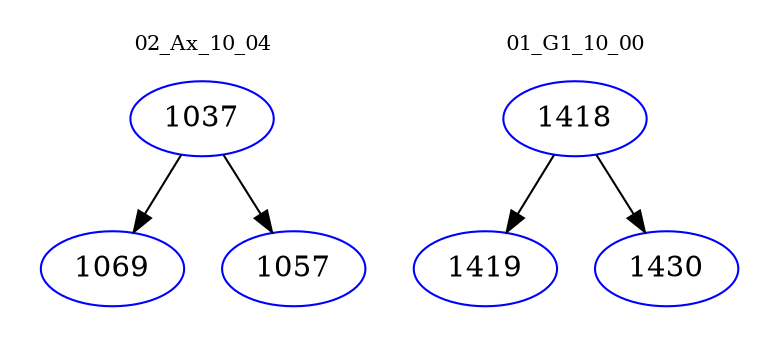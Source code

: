 digraph{
subgraph cluster_0 {
color = white
label = "02_Ax_10_04";
fontsize=10;
T0_1037 [label="1037", color="blue"]
T0_1037 -> T0_1069 [color="black"]
T0_1069 [label="1069", color="blue"]
T0_1037 -> T0_1057 [color="black"]
T0_1057 [label="1057", color="blue"]
}
subgraph cluster_1 {
color = white
label = "01_G1_10_00";
fontsize=10;
T1_1418 [label="1418", color="blue"]
T1_1418 -> T1_1419 [color="black"]
T1_1419 [label="1419", color="blue"]
T1_1418 -> T1_1430 [color="black"]
T1_1430 [label="1430", color="blue"]
}
}
